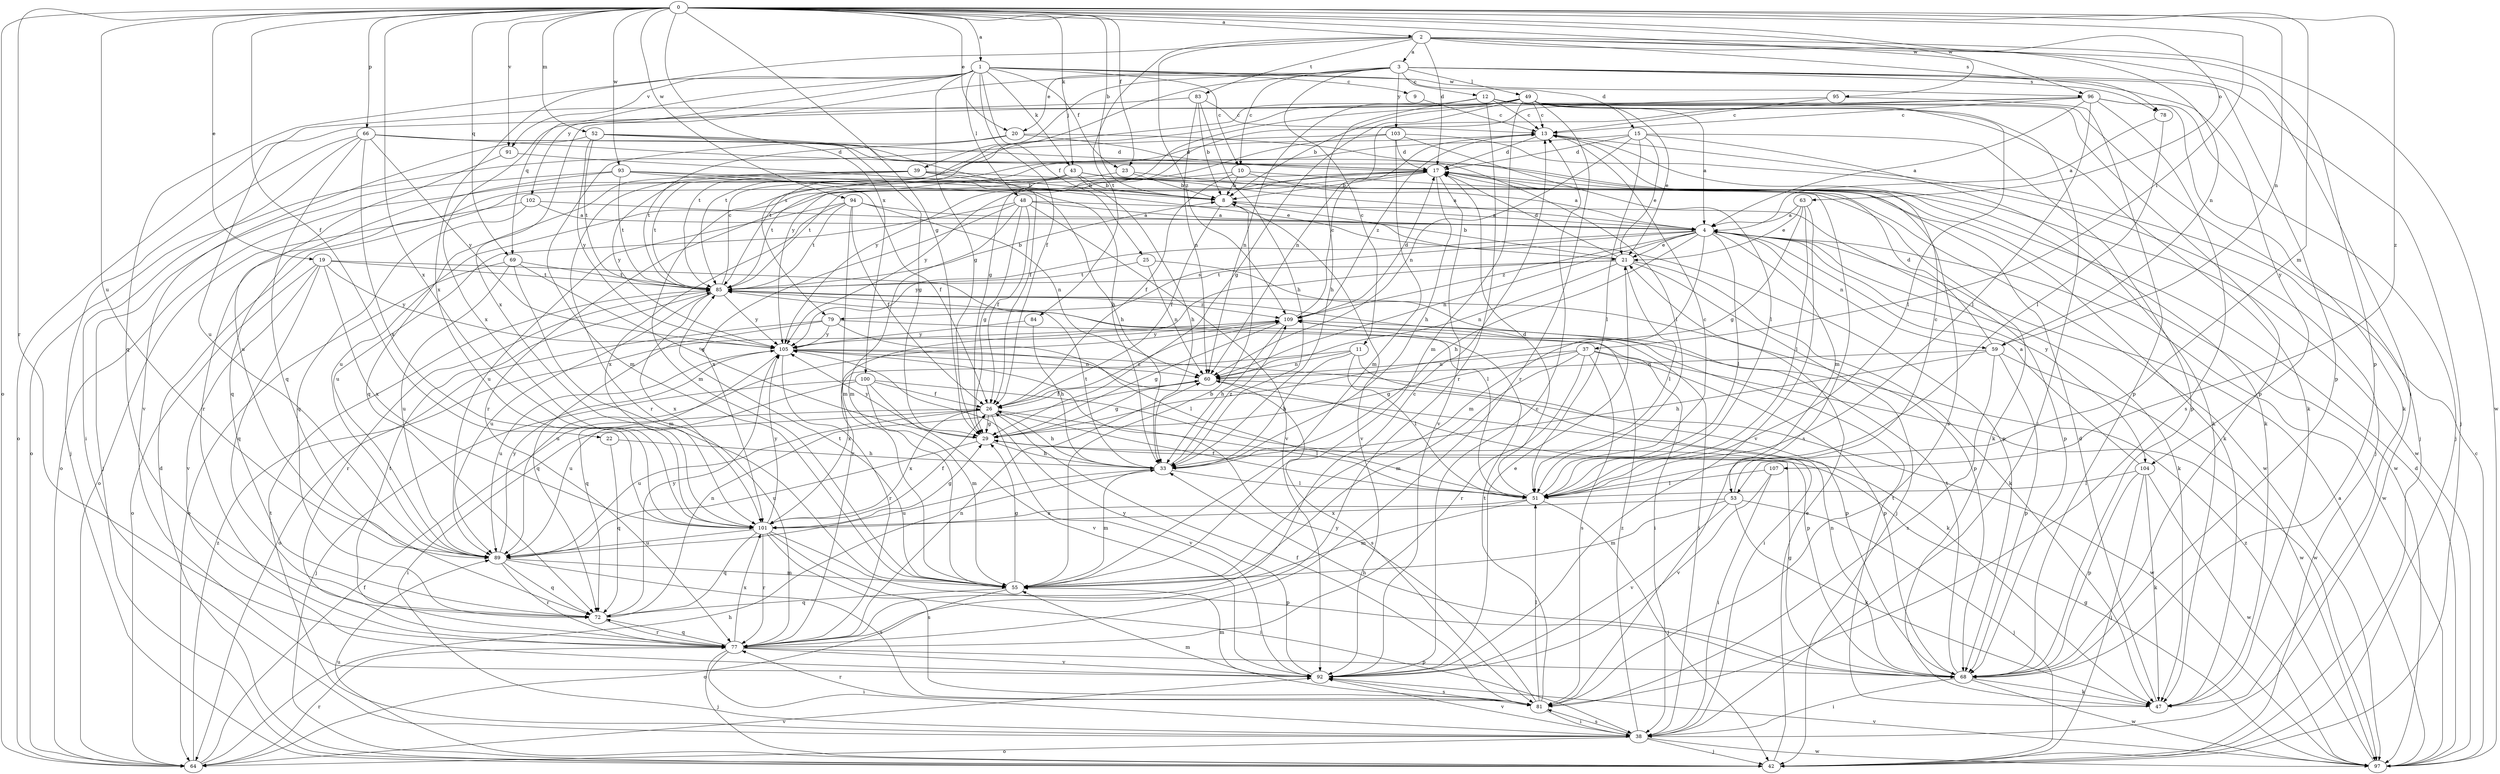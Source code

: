 strict digraph  {
0;
1;
2;
3;
4;
8;
9;
10;
11;
12;
13;
15;
17;
19;
20;
21;
22;
23;
25;
26;
29;
33;
37;
38;
39;
42;
43;
47;
48;
49;
51;
52;
53;
55;
59;
60;
63;
64;
66;
68;
69;
72;
77;
78;
79;
81;
83;
84;
85;
89;
91;
92;
93;
94;
95;
96;
97;
100;
101;
102;
103;
104;
105;
107;
109;
0 -> 1  [label=a];
0 -> 2  [label=a];
0 -> 8  [label=b];
0 -> 19  [label=e];
0 -> 20  [label=e];
0 -> 22  [label=f];
0 -> 23  [label=f];
0 -> 29  [label=g];
0 -> 37  [label=i];
0 -> 43  [label=k];
0 -> 52  [label=m];
0 -> 53  [label=m];
0 -> 59  [label=n];
0 -> 63  [label=o];
0 -> 64  [label=o];
0 -> 66  [label=p];
0 -> 69  [label=q];
0 -> 77  [label=r];
0 -> 89  [label=u];
0 -> 91  [label=v];
0 -> 93  [label=w];
0 -> 94  [label=w];
0 -> 95  [label=w];
0 -> 96  [label=w];
0 -> 100  [label=x];
0 -> 101  [label=x];
0 -> 107  [label=z];
1 -> 9  [label=c];
1 -> 10  [label=c];
1 -> 15  [label=d];
1 -> 23  [label=f];
1 -> 25  [label=f];
1 -> 26  [label=f];
1 -> 29  [label=g];
1 -> 43  [label=k];
1 -> 48  [label=l];
1 -> 69  [label=q];
1 -> 72  [label=q];
1 -> 91  [label=v];
1 -> 96  [label=w];
1 -> 102  [label=y];
2 -> 3  [label=a];
2 -> 17  [label=d];
2 -> 38  [label=i];
2 -> 59  [label=n];
2 -> 68  [label=p];
2 -> 78  [label=s];
2 -> 83  [label=t];
2 -> 84  [label=t];
2 -> 97  [label=w];
2 -> 101  [label=x];
2 -> 109  [label=z];
3 -> 10  [label=c];
3 -> 11  [label=c];
3 -> 12  [label=c];
3 -> 20  [label=e];
3 -> 39  [label=j];
3 -> 42  [label=j];
3 -> 49  [label=l];
3 -> 68  [label=p];
3 -> 78  [label=s];
3 -> 79  [label=s];
3 -> 101  [label=x];
3 -> 103  [label=y];
3 -> 104  [label=y];
4 -> 21  [label=e];
4 -> 33  [label=h];
4 -> 47  [label=k];
4 -> 51  [label=l];
4 -> 53  [label=m];
4 -> 55  [label=m];
4 -> 59  [label=n];
4 -> 60  [label=n];
4 -> 79  [label=s];
4 -> 97  [label=w];
4 -> 104  [label=y];
4 -> 105  [label=y];
4 -> 109  [label=z];
8 -> 4  [label=a];
8 -> 26  [label=f];
8 -> 92  [label=v];
9 -> 13  [label=c];
10 -> 4  [label=a];
10 -> 8  [label=b];
10 -> 26  [label=f];
10 -> 47  [label=k];
10 -> 105  [label=y];
11 -> 33  [label=h];
11 -> 38  [label=i];
11 -> 51  [label=l];
11 -> 60  [label=n];
11 -> 101  [label=x];
12 -> 13  [label=c];
12 -> 21  [label=e];
12 -> 33  [label=h];
12 -> 47  [label=k];
12 -> 77  [label=r];
12 -> 85  [label=t];
13 -> 17  [label=d];
13 -> 47  [label=k];
13 -> 109  [label=z];
15 -> 17  [label=d];
15 -> 21  [label=e];
15 -> 47  [label=k];
15 -> 51  [label=l];
15 -> 60  [label=n];
15 -> 68  [label=p];
15 -> 85  [label=t];
17 -> 8  [label=b];
17 -> 33  [label=h];
17 -> 77  [label=r];
17 -> 85  [label=t];
17 -> 89  [label=u];
17 -> 92  [label=v];
17 -> 97  [label=w];
19 -> 51  [label=l];
19 -> 64  [label=o];
19 -> 72  [label=q];
19 -> 85  [label=t];
19 -> 92  [label=v];
19 -> 101  [label=x];
19 -> 105  [label=y];
20 -> 17  [label=d];
20 -> 55  [label=m];
20 -> 81  [label=s];
20 -> 85  [label=t];
21 -> 8  [label=b];
21 -> 17  [label=d];
21 -> 42  [label=j];
21 -> 47  [label=k];
21 -> 51  [label=l];
21 -> 60  [label=n];
21 -> 77  [label=r];
21 -> 85  [label=t];
22 -> 33  [label=h];
22 -> 72  [label=q];
23 -> 8  [label=b];
23 -> 72  [label=q];
23 -> 81  [label=s];
25 -> 60  [label=n];
25 -> 68  [label=p];
25 -> 85  [label=t];
26 -> 29  [label=g];
26 -> 33  [label=h];
26 -> 38  [label=i];
26 -> 51  [label=l];
26 -> 89  [label=u];
26 -> 92  [label=v];
26 -> 101  [label=x];
26 -> 109  [label=z];
29 -> 33  [label=h];
29 -> 89  [label=u];
29 -> 105  [label=y];
33 -> 51  [label=l];
33 -> 55  [label=m];
33 -> 85  [label=t];
33 -> 89  [label=u];
33 -> 109  [label=z];
37 -> 29  [label=g];
37 -> 55  [label=m];
37 -> 60  [label=n];
37 -> 68  [label=p];
37 -> 77  [label=r];
37 -> 81  [label=s];
37 -> 97  [label=w];
38 -> 42  [label=j];
38 -> 64  [label=o];
38 -> 81  [label=s];
38 -> 85  [label=t];
38 -> 92  [label=v];
38 -> 97  [label=w];
38 -> 109  [label=z];
39 -> 4  [label=a];
39 -> 8  [label=b];
39 -> 21  [label=e];
39 -> 72  [label=q];
39 -> 77  [label=r];
39 -> 85  [label=t];
39 -> 105  [label=y];
42 -> 17  [label=d];
42 -> 21  [label=e];
42 -> 89  [label=u];
43 -> 8  [label=b];
43 -> 33  [label=h];
43 -> 47  [label=k];
43 -> 55  [label=m];
43 -> 64  [label=o];
43 -> 85  [label=t];
43 -> 97  [label=w];
47 -> 17  [label=d];
47 -> 85  [label=t];
48 -> 4  [label=a];
48 -> 26  [label=f];
48 -> 29  [label=g];
48 -> 55  [label=m];
48 -> 68  [label=p];
48 -> 89  [label=u];
48 -> 92  [label=v];
48 -> 101  [label=x];
49 -> 4  [label=a];
49 -> 8  [label=b];
49 -> 13  [label=c];
49 -> 29  [label=g];
49 -> 38  [label=i];
49 -> 42  [label=j];
49 -> 51  [label=l];
49 -> 55  [label=m];
49 -> 60  [label=n];
49 -> 64  [label=o];
49 -> 68  [label=p];
49 -> 77  [label=r];
49 -> 89  [label=u];
51 -> 13  [label=c];
51 -> 17  [label=d];
51 -> 26  [label=f];
51 -> 42  [label=j];
51 -> 55  [label=m];
51 -> 101  [label=x];
52 -> 17  [label=d];
52 -> 29  [label=g];
52 -> 33  [label=h];
52 -> 85  [label=t];
52 -> 92  [label=v];
52 -> 105  [label=y];
53 -> 13  [label=c];
53 -> 42  [label=j];
53 -> 47  [label=k];
53 -> 55  [label=m];
53 -> 92  [label=v];
53 -> 101  [label=x];
55 -> 8  [label=b];
55 -> 29  [label=g];
55 -> 64  [label=o];
55 -> 72  [label=q];
55 -> 85  [label=t];
59 -> 17  [label=d];
59 -> 33  [label=h];
59 -> 60  [label=n];
59 -> 68  [label=p];
59 -> 81  [label=s];
59 -> 97  [label=w];
60 -> 26  [label=f];
60 -> 29  [label=g];
60 -> 81  [label=s];
60 -> 97  [label=w];
63 -> 4  [label=a];
63 -> 21  [label=e];
63 -> 29  [label=g];
63 -> 51  [label=l];
63 -> 92  [label=v];
64 -> 26  [label=f];
64 -> 33  [label=h];
64 -> 77  [label=r];
64 -> 92  [label=v];
64 -> 109  [label=z];
66 -> 17  [label=d];
66 -> 38  [label=i];
66 -> 42  [label=j];
66 -> 51  [label=l];
66 -> 72  [label=q];
66 -> 97  [label=w];
66 -> 101  [label=x];
66 -> 105  [label=y];
68 -> 29  [label=g];
68 -> 33  [label=h];
68 -> 38  [label=i];
68 -> 47  [label=k];
68 -> 60  [label=n];
68 -> 85  [label=t];
68 -> 97  [label=w];
69 -> 29  [label=g];
69 -> 55  [label=m];
69 -> 64  [label=o];
69 -> 85  [label=t];
69 -> 89  [label=u];
72 -> 60  [label=n];
72 -> 77  [label=r];
72 -> 105  [label=y];
77 -> 13  [label=c];
77 -> 38  [label=i];
77 -> 42  [label=j];
77 -> 60  [label=n];
77 -> 68  [label=p];
77 -> 72  [label=q];
77 -> 85  [label=t];
77 -> 92  [label=v];
77 -> 101  [label=x];
78 -> 4  [label=a];
78 -> 51  [label=l];
79 -> 38  [label=i];
79 -> 51  [label=l];
79 -> 64  [label=o];
79 -> 72  [label=q];
79 -> 105  [label=y];
81 -> 26  [label=f];
81 -> 38  [label=i];
81 -> 51  [label=l];
81 -> 55  [label=m];
81 -> 77  [label=r];
81 -> 85  [label=t];
81 -> 105  [label=y];
83 -> 8  [label=b];
83 -> 13  [label=c];
83 -> 33  [label=h];
83 -> 60  [label=n];
83 -> 101  [label=x];
84 -> 33  [label=h];
84 -> 105  [label=y];
85 -> 8  [label=b];
85 -> 13  [label=c];
85 -> 77  [label=r];
85 -> 89  [label=u];
85 -> 101  [label=x];
85 -> 105  [label=y];
85 -> 109  [label=z];
89 -> 55  [label=m];
89 -> 72  [label=q];
89 -> 77  [label=r];
89 -> 81  [label=s];
89 -> 105  [label=y];
91 -> 26  [label=f];
91 -> 89  [label=u];
92 -> 13  [label=c];
92 -> 21  [label=e];
92 -> 55  [label=m];
92 -> 81  [label=s];
92 -> 105  [label=y];
93 -> 8  [label=b];
93 -> 26  [label=f];
93 -> 33  [label=h];
93 -> 42  [label=j];
93 -> 77  [label=r];
93 -> 85  [label=t];
94 -> 4  [label=a];
94 -> 26  [label=f];
94 -> 55  [label=m];
94 -> 60  [label=n];
94 -> 85  [label=t];
94 -> 89  [label=u];
94 -> 101  [label=x];
95 -> 13  [label=c];
95 -> 29  [label=g];
95 -> 68  [label=p];
96 -> 4  [label=a];
96 -> 13  [label=c];
96 -> 42  [label=j];
96 -> 47  [label=k];
96 -> 51  [label=l];
96 -> 60  [label=n];
96 -> 81  [label=s];
96 -> 85  [label=t];
96 -> 105  [label=y];
97 -> 4  [label=a];
97 -> 13  [label=c];
97 -> 17  [label=d];
97 -> 29  [label=g];
97 -> 92  [label=v];
97 -> 109  [label=z];
100 -> 26  [label=f];
100 -> 42  [label=j];
100 -> 55  [label=m];
100 -> 68  [label=p];
100 -> 89  [label=u];
100 -> 92  [label=v];
101 -> 26  [label=f];
101 -> 29  [label=g];
101 -> 38  [label=i];
101 -> 68  [label=p];
101 -> 72  [label=q];
101 -> 77  [label=r];
101 -> 81  [label=s];
101 -> 89  [label=u];
101 -> 105  [label=y];
102 -> 4  [label=a];
102 -> 64  [label=o];
102 -> 68  [label=p];
102 -> 72  [label=q];
103 -> 17  [label=d];
103 -> 42  [label=j];
103 -> 51  [label=l];
103 -> 55  [label=m];
103 -> 64  [label=o];
103 -> 105  [label=y];
104 -> 4  [label=a];
104 -> 42  [label=j];
104 -> 47  [label=k];
104 -> 51  [label=l];
104 -> 68  [label=p];
104 -> 97  [label=w];
105 -> 47  [label=k];
105 -> 60  [label=n];
105 -> 68  [label=p];
105 -> 72  [label=q];
105 -> 77  [label=r];
105 -> 89  [label=u];
107 -> 38  [label=i];
107 -> 51  [label=l];
107 -> 92  [label=v];
109 -> 13  [label=c];
109 -> 17  [label=d];
109 -> 29  [label=g];
109 -> 33  [label=h];
109 -> 38  [label=i];
109 -> 89  [label=u];
109 -> 105  [label=y];
}
